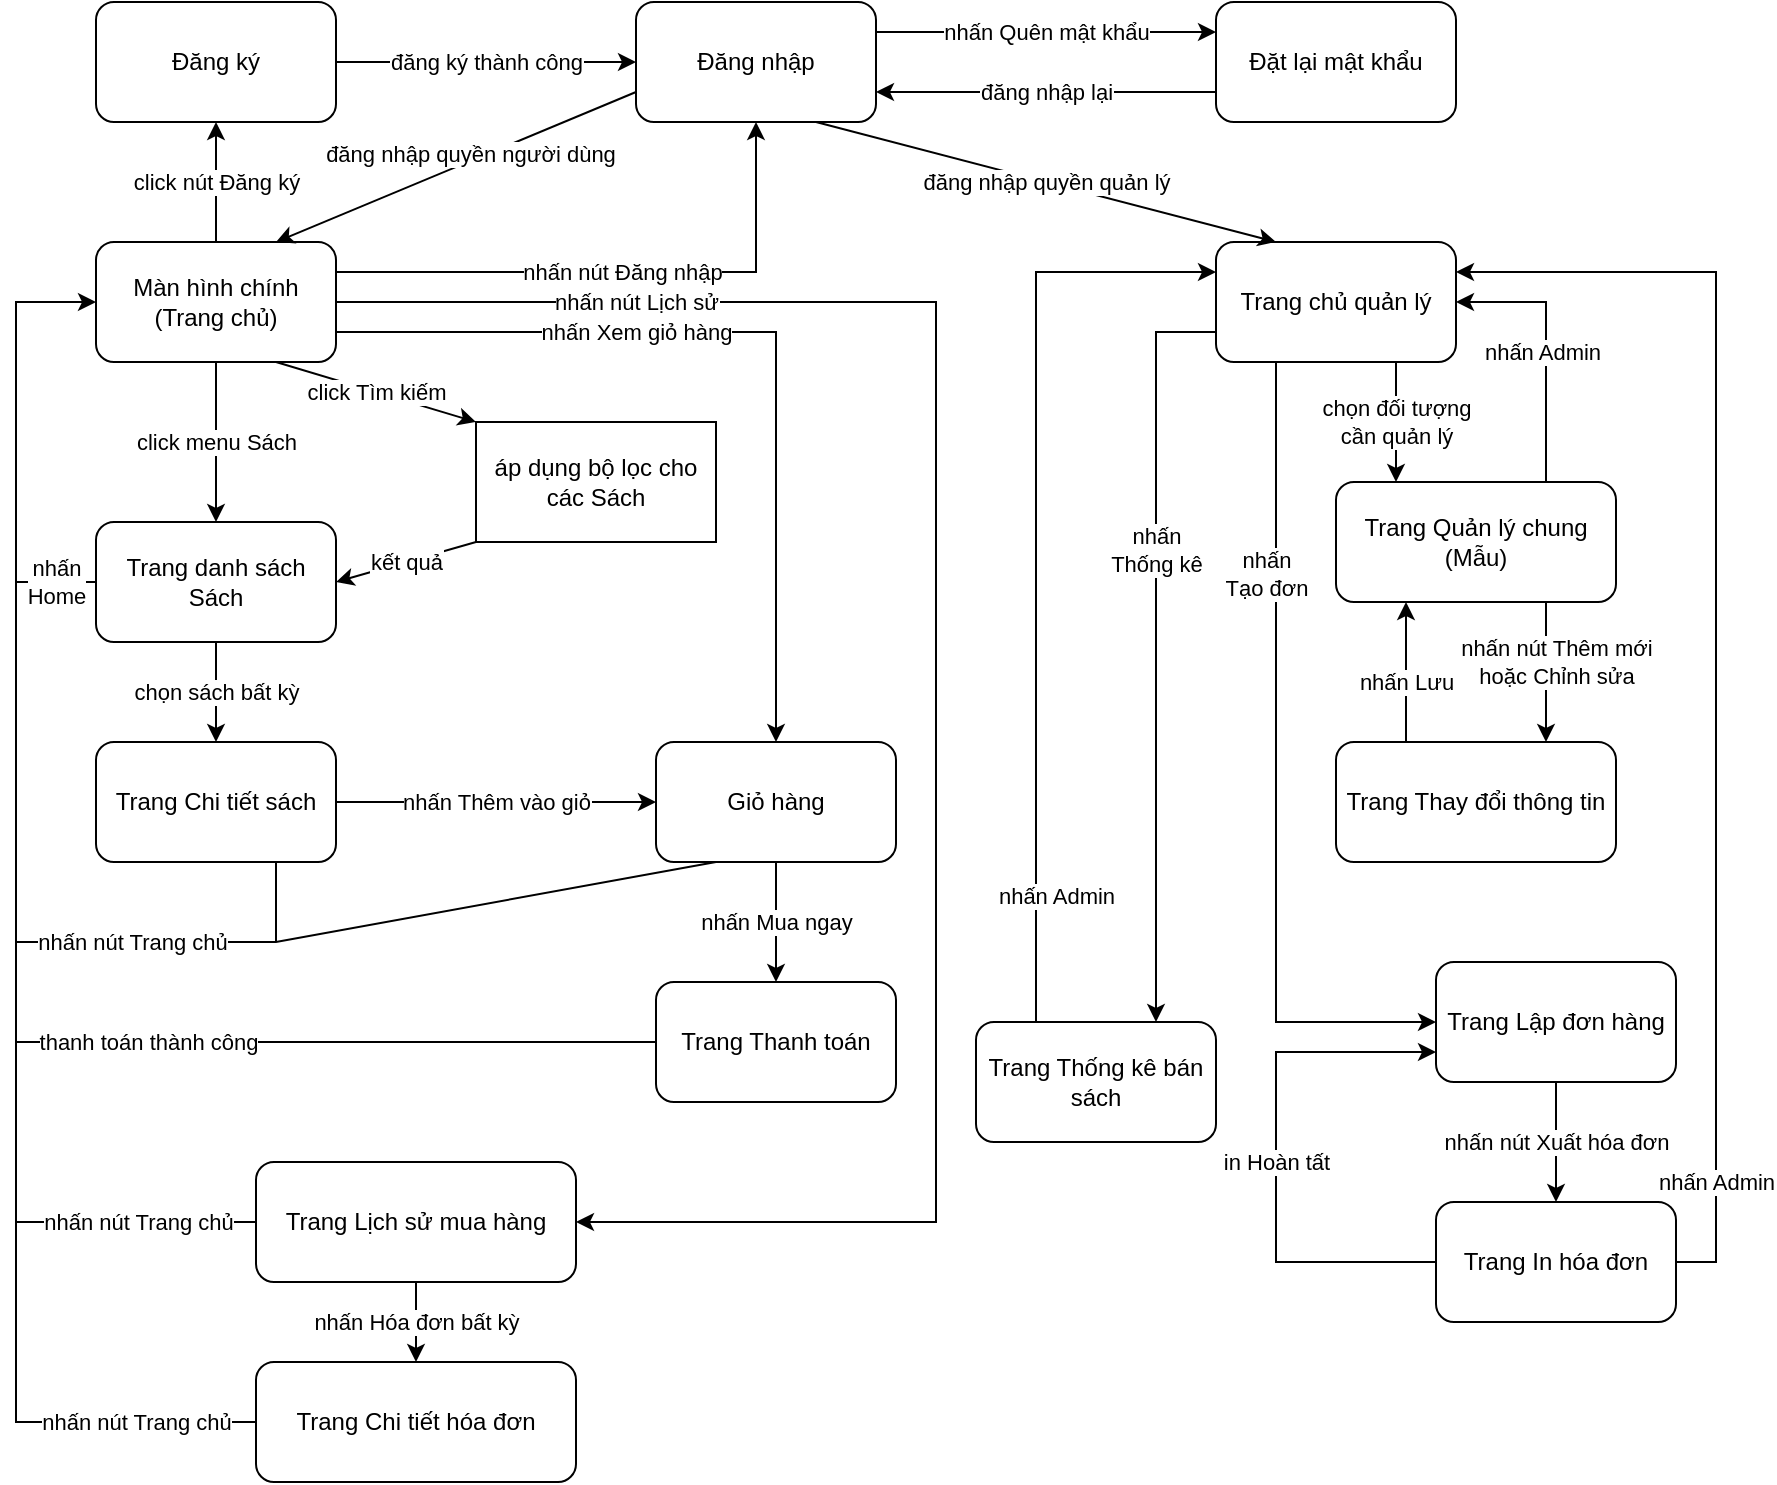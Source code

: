 <mxfile version="20.1.1" type="github">
  <diagram id="xaZp0-lInEIS3_UVOU08" name="Page-1">
    <mxGraphModel dx="976" dy="587" grid="1" gridSize="10" guides="1" tooltips="1" connect="1" arrows="1" fold="1" page="1" pageScale="1" pageWidth="850" pageHeight="1100" math="0" shadow="0">
      <root>
        <mxCell id="0" />
        <mxCell id="1" parent="0" />
        <mxCell id="3wHPNTOYspx9za74J0Ks-7" value="nhấn nút Đăng nhập" style="edgeStyle=orthogonalEdgeStyle;rounded=0;orthogonalLoop=1;jettySize=auto;html=1;exitX=1;exitY=0.25;exitDx=0;exitDy=0;" edge="1" parent="1" source="3wHPNTOYspx9za74J0Ks-2" target="3wHPNTOYspx9za74J0Ks-3">
          <mxGeometry relative="1" as="geometry" />
        </mxCell>
        <mxCell id="3wHPNTOYspx9za74J0Ks-9" value="click nút Đăng ký" style="edgeStyle=orthogonalEdgeStyle;rounded=0;orthogonalLoop=1;jettySize=auto;html=1;" edge="1" parent="1" source="3wHPNTOYspx9za74J0Ks-2" target="3wHPNTOYspx9za74J0Ks-5">
          <mxGeometry relative="1" as="geometry" />
        </mxCell>
        <mxCell id="3wHPNTOYspx9za74J0Ks-16" value="click menu Sách" style="edgeStyle=orthogonalEdgeStyle;rounded=0;orthogonalLoop=1;jettySize=auto;html=1;" edge="1" parent="1" source="3wHPNTOYspx9za74J0Ks-2" target="3wHPNTOYspx9za74J0Ks-6">
          <mxGeometry relative="1" as="geometry" />
        </mxCell>
        <mxCell id="3wHPNTOYspx9za74J0Ks-2" value="Màn hình chính&lt;br&gt;(Trang chủ)" style="rounded=1;whiteSpace=wrap;html=1;" vertex="1" parent="1">
          <mxGeometry x="50" y="210" width="120" height="60" as="geometry" />
        </mxCell>
        <mxCell id="3wHPNTOYspx9za74J0Ks-11" value="nhấn Quên mật khẩu" style="edgeStyle=orthogonalEdgeStyle;rounded=0;orthogonalLoop=1;jettySize=auto;html=1;entryX=0;entryY=0.25;entryDx=0;entryDy=0;exitX=1;exitY=0.25;exitDx=0;exitDy=0;" edge="1" parent="1" source="3wHPNTOYspx9za74J0Ks-3" target="3wHPNTOYspx9za74J0Ks-4">
          <mxGeometry relative="1" as="geometry" />
        </mxCell>
        <mxCell id="3wHPNTOYspx9za74J0Ks-3" value="Đăng nhập" style="rounded=1;whiteSpace=wrap;html=1;" vertex="1" parent="1">
          <mxGeometry x="320" y="90" width="120" height="60" as="geometry" />
        </mxCell>
        <mxCell id="3wHPNTOYspx9za74J0Ks-4" value="Đặt lại mật khẩu" style="rounded=1;whiteSpace=wrap;html=1;" vertex="1" parent="1">
          <mxGeometry x="610" y="90" width="120" height="60" as="geometry" />
        </mxCell>
        <mxCell id="3wHPNTOYspx9za74J0Ks-10" value="đăng ký thành công" style="edgeStyle=orthogonalEdgeStyle;rounded=0;orthogonalLoop=1;jettySize=auto;html=1;" edge="1" parent="1" source="3wHPNTOYspx9za74J0Ks-5" target="3wHPNTOYspx9za74J0Ks-3">
          <mxGeometry relative="1" as="geometry" />
        </mxCell>
        <mxCell id="3wHPNTOYspx9za74J0Ks-5" value="Đăng ký" style="rounded=1;whiteSpace=wrap;html=1;" vertex="1" parent="1">
          <mxGeometry x="50" y="90" width="120" height="60" as="geometry" />
        </mxCell>
        <mxCell id="3wHPNTOYspx9za74J0Ks-22" value="chọn sách bất kỳ" style="edgeStyle=orthogonalEdgeStyle;rounded=0;orthogonalLoop=1;jettySize=auto;html=1;" edge="1" parent="1" source="3wHPNTOYspx9za74J0Ks-6" target="3wHPNTOYspx9za74J0Ks-21">
          <mxGeometry relative="1" as="geometry" />
        </mxCell>
        <mxCell id="3wHPNTOYspx9za74J0Ks-6" value="Trang danh sách Sách" style="rounded=1;whiteSpace=wrap;html=1;" vertex="1" parent="1">
          <mxGeometry x="50" y="350" width="120" height="60" as="geometry" />
        </mxCell>
        <mxCell id="3wHPNTOYspx9za74J0Ks-8" value="đăng nhập quyền người dùng" style="endArrow=classic;html=1;rounded=0;exitX=0;exitY=0.75;exitDx=0;exitDy=0;entryX=0.75;entryY=0;entryDx=0;entryDy=0;" edge="1" parent="1" source="3wHPNTOYspx9za74J0Ks-3" target="3wHPNTOYspx9za74J0Ks-2">
          <mxGeometry x="-0.092" y="-3" width="50" height="50" relative="1" as="geometry">
            <mxPoint x="400" y="320" as="sourcePoint" />
            <mxPoint x="450" y="270" as="targetPoint" />
            <Array as="points" />
            <mxPoint as="offset" />
          </mxGeometry>
        </mxCell>
        <mxCell id="3wHPNTOYspx9za74J0Ks-12" value="đăng nhập lại" style="endArrow=classic;html=1;rounded=0;entryX=1;entryY=0.75;entryDx=0;entryDy=0;exitX=0;exitY=0.75;exitDx=0;exitDy=0;" edge="1" parent="1" source="3wHPNTOYspx9za74J0Ks-4" target="3wHPNTOYspx9za74J0Ks-3">
          <mxGeometry width="50" height="50" relative="1" as="geometry">
            <mxPoint x="400" y="320" as="sourcePoint" />
            <mxPoint x="450" y="270" as="targetPoint" />
          </mxGeometry>
        </mxCell>
        <mxCell id="3wHPNTOYspx9za74J0Ks-13" value="Trang chủ quản lý" style="rounded=1;whiteSpace=wrap;html=1;" vertex="1" parent="1">
          <mxGeometry x="610" y="210" width="120" height="60" as="geometry" />
        </mxCell>
        <mxCell id="3wHPNTOYspx9za74J0Ks-14" value="đăng nhập quyền quản lý" style="endArrow=classic;html=1;rounded=0;exitX=0.75;exitY=1;exitDx=0;exitDy=0;entryX=0.25;entryY=0;entryDx=0;entryDy=0;" edge="1" parent="1" source="3wHPNTOYspx9za74J0Ks-3" target="3wHPNTOYspx9za74J0Ks-13">
          <mxGeometry width="50" height="50" relative="1" as="geometry">
            <mxPoint x="420" y="340" as="sourcePoint" />
            <mxPoint x="470" y="290" as="targetPoint" />
          </mxGeometry>
        </mxCell>
        <mxCell id="3wHPNTOYspx9za74J0Ks-17" value="áp dụng bộ lọc cho các Sách" style="rounded=0;whiteSpace=wrap;html=1;" vertex="1" parent="1">
          <mxGeometry x="240" y="300" width="120" height="60" as="geometry" />
        </mxCell>
        <mxCell id="3wHPNTOYspx9za74J0Ks-18" value="click Tìm kiếm" style="endArrow=classic;html=1;rounded=0;exitX=0.75;exitY=1;exitDx=0;exitDy=0;entryX=0;entryY=0;entryDx=0;entryDy=0;" edge="1" parent="1" source="3wHPNTOYspx9za74J0Ks-2" target="3wHPNTOYspx9za74J0Ks-17">
          <mxGeometry width="50" height="50" relative="1" as="geometry">
            <mxPoint x="400" y="310" as="sourcePoint" />
            <mxPoint x="450" y="260" as="targetPoint" />
          </mxGeometry>
        </mxCell>
        <mxCell id="3wHPNTOYspx9za74J0Ks-20" value="kết quả" style="endArrow=classic;html=1;rounded=0;exitX=0;exitY=1;exitDx=0;exitDy=0;entryX=1;entryY=0.5;entryDx=0;entryDy=0;" edge="1" parent="1" source="3wHPNTOYspx9za74J0Ks-17" target="3wHPNTOYspx9za74J0Ks-6">
          <mxGeometry width="50" height="50" relative="1" as="geometry">
            <mxPoint x="400" y="310" as="sourcePoint" />
            <mxPoint x="450" y="260" as="targetPoint" />
          </mxGeometry>
        </mxCell>
        <mxCell id="3wHPNTOYspx9za74J0Ks-24" value="nhấn Thêm vào giỏ" style="edgeStyle=orthogonalEdgeStyle;rounded=0;orthogonalLoop=1;jettySize=auto;html=1;" edge="1" parent="1" source="3wHPNTOYspx9za74J0Ks-21" target="3wHPNTOYspx9za74J0Ks-23">
          <mxGeometry relative="1" as="geometry" />
        </mxCell>
        <mxCell id="3wHPNTOYspx9za74J0Ks-21" value="Trang Chi tiết sách" style="rounded=1;whiteSpace=wrap;html=1;" vertex="1" parent="1">
          <mxGeometry x="50" y="460" width="120" height="60" as="geometry" />
        </mxCell>
        <mxCell id="3wHPNTOYspx9za74J0Ks-27" value="nhấn Mua ngay" style="edgeStyle=orthogonalEdgeStyle;rounded=0;orthogonalLoop=1;jettySize=auto;html=1;" edge="1" parent="1" source="3wHPNTOYspx9za74J0Ks-23" target="3wHPNTOYspx9za74J0Ks-26">
          <mxGeometry relative="1" as="geometry" />
        </mxCell>
        <mxCell id="3wHPNTOYspx9za74J0Ks-23" value="Giỏ hàng" style="rounded=1;whiteSpace=wrap;html=1;" vertex="1" parent="1">
          <mxGeometry x="330" y="460" width="120" height="60" as="geometry" />
        </mxCell>
        <mxCell id="3wHPNTOYspx9za74J0Ks-25" value="nhấn Xem giỏ hàng" style="endArrow=classic;html=1;rounded=0;exitX=1;exitY=0.75;exitDx=0;exitDy=0;entryX=0.5;entryY=0;entryDx=0;entryDy=0;" edge="1" parent="1" source="3wHPNTOYspx9za74J0Ks-2" target="3wHPNTOYspx9za74J0Ks-23">
          <mxGeometry x="-0.294" width="50" height="50" relative="1" as="geometry">
            <mxPoint x="400" y="410" as="sourcePoint" />
            <mxPoint x="450" y="360" as="targetPoint" />
            <Array as="points">
              <mxPoint x="390" y="255" />
            </Array>
            <mxPoint as="offset" />
          </mxGeometry>
        </mxCell>
        <mxCell id="3wHPNTOYspx9za74J0Ks-26" value="Trang Thanh toán" style="rounded=1;whiteSpace=wrap;html=1;" vertex="1" parent="1">
          <mxGeometry x="330" y="580" width="120" height="60" as="geometry" />
        </mxCell>
        <mxCell id="3wHPNTOYspx9za74J0Ks-28" value="thanh toán thành công" style="endArrow=classic;html=1;rounded=0;exitX=0;exitY=0.5;exitDx=0;exitDy=0;entryX=0;entryY=0.5;entryDx=0;entryDy=0;" edge="1" parent="1" source="3wHPNTOYspx9za74J0Ks-26" target="3wHPNTOYspx9za74J0Ks-2">
          <mxGeometry x="-0.304" width="50" height="50" relative="1" as="geometry">
            <mxPoint x="400" y="510" as="sourcePoint" />
            <mxPoint x="450" y="460" as="targetPoint" />
            <Array as="points">
              <mxPoint x="10" y="610" />
              <mxPoint x="10" y="240" />
            </Array>
            <mxPoint as="offset" />
          </mxGeometry>
        </mxCell>
        <mxCell id="3wHPNTOYspx9za74J0Ks-32" value="nhấn nút Trang chủ" style="endArrow=none;html=1;rounded=0;exitX=0.25;exitY=1;exitDx=0;exitDy=0;" edge="1" parent="1" source="3wHPNTOYspx9za74J0Ks-23">
          <mxGeometry x="0.673" width="50" height="50" relative="1" as="geometry">
            <mxPoint x="420" y="510" as="sourcePoint" />
            <mxPoint x="10" y="560" as="targetPoint" />
            <Array as="points">
              <mxPoint x="140" y="560" />
            </Array>
            <mxPoint as="offset" />
          </mxGeometry>
        </mxCell>
        <mxCell id="3wHPNTOYspx9za74J0Ks-33" value="" style="endArrow=none;html=1;rounded=0;exitX=0.75;exitY=1;exitDx=0;exitDy=0;" edge="1" parent="1" source="3wHPNTOYspx9za74J0Ks-21">
          <mxGeometry width="50" height="50" relative="1" as="geometry">
            <mxPoint x="420" y="510" as="sourcePoint" />
            <mxPoint x="140" y="560" as="targetPoint" />
            <Array as="points">
              <mxPoint x="140" y="560" />
            </Array>
          </mxGeometry>
        </mxCell>
        <mxCell id="3wHPNTOYspx9za74J0Ks-35" value="nhấn&lt;br&gt;Home" style="endArrow=none;html=1;rounded=0;exitX=0;exitY=0.5;exitDx=0;exitDy=0;" edge="1" parent="1" source="3wHPNTOYspx9za74J0Ks-6">
          <mxGeometry width="50" height="50" relative="1" as="geometry">
            <mxPoint x="420" y="410" as="sourcePoint" />
            <mxPoint x="10" y="380" as="targetPoint" />
            <mxPoint as="offset" />
          </mxGeometry>
        </mxCell>
        <mxCell id="3wHPNTOYspx9za74J0Ks-40" value="nhấn Hóa đơn bất kỳ" style="edgeStyle=orthogonalEdgeStyle;rounded=0;orthogonalLoop=1;jettySize=auto;html=1;" edge="1" parent="1" source="3wHPNTOYspx9za74J0Ks-38" target="3wHPNTOYspx9za74J0Ks-39">
          <mxGeometry relative="1" as="geometry" />
        </mxCell>
        <mxCell id="3wHPNTOYspx9za74J0Ks-38" value="Trang Lịch sử mua hàng" style="rounded=1;whiteSpace=wrap;html=1;" vertex="1" parent="1">
          <mxGeometry x="130" y="670" width="160" height="60" as="geometry" />
        </mxCell>
        <mxCell id="3wHPNTOYspx9za74J0Ks-39" value="Trang Chi tiết hóa đơn" style="rounded=1;whiteSpace=wrap;html=1;" vertex="1" parent="1">
          <mxGeometry x="130" y="770" width="160" height="60" as="geometry" />
        </mxCell>
        <mxCell id="3wHPNTOYspx9za74J0Ks-41" value="nhấn nút Lịch sử" style="endArrow=classic;html=1;rounded=0;exitX=1;exitY=0.5;exitDx=0;exitDy=0;entryX=1;entryY=0.5;entryDx=0;entryDy=0;" edge="1" parent="1" source="3wHPNTOYspx9za74J0Ks-2" target="3wHPNTOYspx9za74J0Ks-38">
          <mxGeometry x="-0.681" width="50" height="50" relative="1" as="geometry">
            <mxPoint x="410" y="470" as="sourcePoint" />
            <mxPoint x="460" y="420" as="targetPoint" />
            <Array as="points">
              <mxPoint x="470" y="240" />
              <mxPoint x="470" y="700" />
            </Array>
            <mxPoint as="offset" />
          </mxGeometry>
        </mxCell>
        <mxCell id="3wHPNTOYspx9za74J0Ks-42" value="nhấn nút Trang chủ" style="endArrow=none;html=1;rounded=0;entryX=0;entryY=0.5;entryDx=0;entryDy=0;" edge="1" parent="1" target="3wHPNTOYspx9za74J0Ks-39">
          <mxGeometry x="0.613" width="50" height="50" relative="1" as="geometry">
            <mxPoint x="10" y="610" as="sourcePoint" />
            <mxPoint x="290" y="620" as="targetPoint" />
            <Array as="points">
              <mxPoint x="10" y="800" />
            </Array>
            <mxPoint as="offset" />
          </mxGeometry>
        </mxCell>
        <mxCell id="3wHPNTOYspx9za74J0Ks-43" value="" style="endArrow=none;html=1;rounded=0;exitX=0;exitY=0.5;exitDx=0;exitDy=0;" edge="1" parent="1" source="3wHPNTOYspx9za74J0Ks-38">
          <mxGeometry width="50" height="50" relative="1" as="geometry">
            <mxPoint x="240" y="670" as="sourcePoint" />
            <mxPoint x="10" y="700" as="targetPoint" />
          </mxGeometry>
        </mxCell>
        <mxCell id="3wHPNTOYspx9za74J0Ks-44" value="nhấn nút Trang chủ" style="edgeLabel;html=1;align=center;verticalAlign=middle;resizable=0;points=[];" vertex="1" connectable="0" parent="3wHPNTOYspx9za74J0Ks-43">
          <mxGeometry x="-0.34" y="2" relative="1" as="geometry">
            <mxPoint x="-20" y="-2" as="offset" />
          </mxGeometry>
        </mxCell>
        <mxCell id="3wHPNTOYspx9za74J0Ks-51" value="Trang Thống kê bán sách" style="rounded=1;whiteSpace=wrap;html=1;" vertex="1" parent="1">
          <mxGeometry x="490" y="600" width="120" height="60" as="geometry" />
        </mxCell>
        <mxCell id="3wHPNTOYspx9za74J0Ks-54" value="nhấn nút Xuất hóa đơn" style="edgeStyle=orthogonalEdgeStyle;rounded=0;orthogonalLoop=1;jettySize=auto;html=1;" edge="1" parent="1" source="3wHPNTOYspx9za74J0Ks-52" target="3wHPNTOYspx9za74J0Ks-53">
          <mxGeometry relative="1" as="geometry" />
        </mxCell>
        <mxCell id="3wHPNTOYspx9za74J0Ks-52" value="Trang Lập đơn hàng" style="rounded=1;whiteSpace=wrap;html=1;" vertex="1" parent="1">
          <mxGeometry x="720" y="570" width="120" height="60" as="geometry" />
        </mxCell>
        <mxCell id="3wHPNTOYspx9za74J0Ks-53" value="Trang In hóa đơn" style="whiteSpace=wrap;html=1;rounded=1;" vertex="1" parent="1">
          <mxGeometry x="720" y="690" width="120" height="60" as="geometry" />
        </mxCell>
        <mxCell id="3wHPNTOYspx9za74J0Ks-72" value="nhấn nút Thêm mới&lt;br&gt;hoặc Chỉnh sửa" style="edgeStyle=orthogonalEdgeStyle;rounded=0;orthogonalLoop=1;jettySize=auto;html=1;exitX=0.75;exitY=1;exitDx=0;exitDy=0;entryX=0.75;entryY=0;entryDx=0;entryDy=0;" edge="1" parent="1" source="3wHPNTOYspx9za74J0Ks-55" target="3wHPNTOYspx9za74J0Ks-64">
          <mxGeometry x="-0.143" y="5" relative="1" as="geometry">
            <mxPoint as="offset" />
          </mxGeometry>
        </mxCell>
        <mxCell id="3wHPNTOYspx9za74J0Ks-55" value="Trang Quản lý chung (Mẫu)" style="rounded=1;whiteSpace=wrap;html=1;" vertex="1" parent="1">
          <mxGeometry x="670" y="330" width="140" height="60" as="geometry" />
        </mxCell>
        <mxCell id="3wHPNTOYspx9za74J0Ks-56" value="" style="endArrow=classic;html=1;rounded=0;exitX=0;exitY=0.75;exitDx=0;exitDy=0;entryX=0.75;entryY=0;entryDx=0;entryDy=0;" edge="1" parent="1" source="3wHPNTOYspx9za74J0Ks-13" target="3wHPNTOYspx9za74J0Ks-51">
          <mxGeometry width="50" height="50" relative="1" as="geometry">
            <mxPoint x="550" y="450" as="sourcePoint" />
            <mxPoint x="600" y="400" as="targetPoint" />
            <Array as="points">
              <mxPoint x="580" y="255" />
              <mxPoint x="580" y="520" />
            </Array>
          </mxGeometry>
        </mxCell>
        <mxCell id="3wHPNTOYspx9za74J0Ks-57" value="nhấn&lt;br&gt;Thống kê" style="edgeLabel;html=1;align=center;verticalAlign=middle;resizable=0;points=[];" vertex="1" connectable="0" parent="3wHPNTOYspx9za74J0Ks-56">
          <mxGeometry x="-0.783" y="-2" relative="1" as="geometry">
            <mxPoint x="2" y="98" as="offset" />
          </mxGeometry>
        </mxCell>
        <mxCell id="3wHPNTOYspx9za74J0Ks-58" value="" style="endArrow=classic;html=1;rounded=0;exitX=0.25;exitY=1;exitDx=0;exitDy=0;entryX=0;entryY=0.5;entryDx=0;entryDy=0;" edge="1" parent="1" source="3wHPNTOYspx9za74J0Ks-13" target="3wHPNTOYspx9za74J0Ks-52">
          <mxGeometry width="50" height="50" relative="1" as="geometry">
            <mxPoint x="550" y="450" as="sourcePoint" />
            <mxPoint x="600" y="400" as="targetPoint" />
            <Array as="points">
              <mxPoint x="640" y="600" />
            </Array>
          </mxGeometry>
        </mxCell>
        <mxCell id="3wHPNTOYspx9za74J0Ks-59" value="nhấn&lt;br&gt;Tạo đơn" style="edgeLabel;html=1;align=center;verticalAlign=middle;resizable=0;points=[];" vertex="1" connectable="0" parent="3wHPNTOYspx9za74J0Ks-58">
          <mxGeometry x="-0.234" relative="1" as="geometry">
            <mxPoint x="-5" y="-51" as="offset" />
          </mxGeometry>
        </mxCell>
        <mxCell id="3wHPNTOYspx9za74J0Ks-61" value="" style="endArrow=classic;html=1;rounded=0;exitX=0.25;exitY=0;exitDx=0;exitDy=0;entryX=0;entryY=0.25;entryDx=0;entryDy=0;" edge="1" parent="1" source="3wHPNTOYspx9za74J0Ks-51" target="3wHPNTOYspx9za74J0Ks-13">
          <mxGeometry width="50" height="50" relative="1" as="geometry">
            <mxPoint x="550" y="440" as="sourcePoint" />
            <mxPoint x="600" y="390" as="targetPoint" />
            <Array as="points">
              <mxPoint x="520" y="225" />
            </Array>
          </mxGeometry>
        </mxCell>
        <mxCell id="3wHPNTOYspx9za74J0Ks-62" value="nhấn Admin" style="edgeLabel;html=1;align=center;verticalAlign=middle;resizable=0;points=[];" vertex="1" connectable="0" parent="3wHPNTOYspx9za74J0Ks-61">
          <mxGeometry x="-0.728" y="3" relative="1" as="geometry">
            <mxPoint x="13" as="offset" />
          </mxGeometry>
        </mxCell>
        <mxCell id="3wHPNTOYspx9za74J0Ks-63" value="chọn đối tượng&lt;br&gt;cần quản lý" style="endArrow=classic;html=1;rounded=0;exitX=0.75;exitY=1;exitDx=0;exitDy=0;" edge="1" parent="1" source="3wHPNTOYspx9za74J0Ks-13">
          <mxGeometry width="50" height="50" relative="1" as="geometry">
            <mxPoint x="730" y="430" as="sourcePoint" />
            <mxPoint x="700" y="330" as="targetPoint" />
          </mxGeometry>
        </mxCell>
        <mxCell id="3wHPNTOYspx9za74J0Ks-64" value="Trang Thay đổi thông tin" style="rounded=1;whiteSpace=wrap;html=1;" vertex="1" parent="1">
          <mxGeometry x="670" y="460" width="140" height="60" as="geometry" />
        </mxCell>
        <mxCell id="3wHPNTOYspx9za74J0Ks-66" value="nhấn Lưu" style="endArrow=classic;html=1;rounded=0;exitX=0.25;exitY=0;exitDx=0;exitDy=0;entryX=0.25;entryY=1;entryDx=0;entryDy=0;" edge="1" parent="1" source="3wHPNTOYspx9za74J0Ks-64" target="3wHPNTOYspx9za74J0Ks-55">
          <mxGeometry x="-0.143" width="50" height="50" relative="1" as="geometry">
            <mxPoint x="748" y="461" as="sourcePoint" />
            <mxPoint x="748" y="391" as="targetPoint" />
            <Array as="points" />
            <mxPoint as="offset" />
          </mxGeometry>
        </mxCell>
        <mxCell id="3wHPNTOYspx9za74J0Ks-67" value="" style="endArrow=classic;html=1;rounded=0;entryX=1;entryY=0.5;entryDx=0;entryDy=0;exitX=0.75;exitY=0;exitDx=0;exitDy=0;" edge="1" parent="1" source="3wHPNTOYspx9za74J0Ks-55" target="3wHPNTOYspx9za74J0Ks-13">
          <mxGeometry width="50" height="50" relative="1" as="geometry">
            <mxPoint x="730" y="430" as="sourcePoint" />
            <mxPoint x="780" y="380" as="targetPoint" />
            <Array as="points">
              <mxPoint x="775" y="240" />
            </Array>
          </mxGeometry>
        </mxCell>
        <mxCell id="3wHPNTOYspx9za74J0Ks-68" value="nhấn Admin" style="edgeLabel;html=1;align=center;verticalAlign=middle;resizable=0;points=[];" vertex="1" connectable="0" parent="3wHPNTOYspx9za74J0Ks-67">
          <mxGeometry x="-0.035" y="2" relative="1" as="geometry">
            <mxPoint as="offset" />
          </mxGeometry>
        </mxCell>
        <mxCell id="3wHPNTOYspx9za74J0Ks-69" value="" style="endArrow=classic;html=1;rounded=0;entryX=1;entryY=0.25;entryDx=0;entryDy=0;exitX=1;exitY=0.5;exitDx=0;exitDy=0;" edge="1" parent="1" source="3wHPNTOYspx9za74J0Ks-53" target="3wHPNTOYspx9za74J0Ks-13">
          <mxGeometry width="50" height="50" relative="1" as="geometry">
            <mxPoint x="730" y="430" as="sourcePoint" />
            <mxPoint x="780" y="380" as="targetPoint" />
            <Array as="points">
              <mxPoint x="860" y="720" />
              <mxPoint x="860" y="225" />
            </Array>
          </mxGeometry>
        </mxCell>
        <mxCell id="3wHPNTOYspx9za74J0Ks-70" value="nhấn Admin" style="edgeLabel;html=1;align=center;verticalAlign=middle;resizable=0;points=[];" vertex="1" connectable="0" parent="3wHPNTOYspx9za74J0Ks-69">
          <mxGeometry x="-0.862" relative="1" as="geometry">
            <mxPoint y="-16" as="offset" />
          </mxGeometry>
        </mxCell>
        <mxCell id="3wHPNTOYspx9za74J0Ks-71" value="in Hoàn tất" style="endArrow=classic;html=1;rounded=0;exitX=0;exitY=0.5;exitDx=0;exitDy=0;entryX=0;entryY=0.75;entryDx=0;entryDy=0;" edge="1" parent="1" source="3wHPNTOYspx9za74J0Ks-53" target="3wHPNTOYspx9za74J0Ks-52">
          <mxGeometry x="-0.019" width="50" height="50" relative="1" as="geometry">
            <mxPoint x="710" y="500" as="sourcePoint" />
            <mxPoint x="760" y="450" as="targetPoint" />
            <Array as="points">
              <mxPoint x="640" y="720" />
              <mxPoint x="640" y="615" />
            </Array>
            <mxPoint as="offset" />
          </mxGeometry>
        </mxCell>
      </root>
    </mxGraphModel>
  </diagram>
</mxfile>

